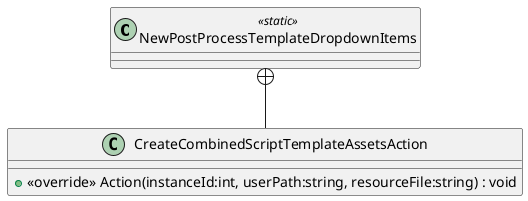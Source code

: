 @startuml
class NewPostProcessTemplateDropdownItems <<static>> {
}
class CreateCombinedScriptTemplateAssetsAction {
    + <<override>> Action(instanceId:int, userPath:string, resourceFile:string) : void
}
NewPostProcessTemplateDropdownItems +-- CreateCombinedScriptTemplateAssetsAction
@enduml
